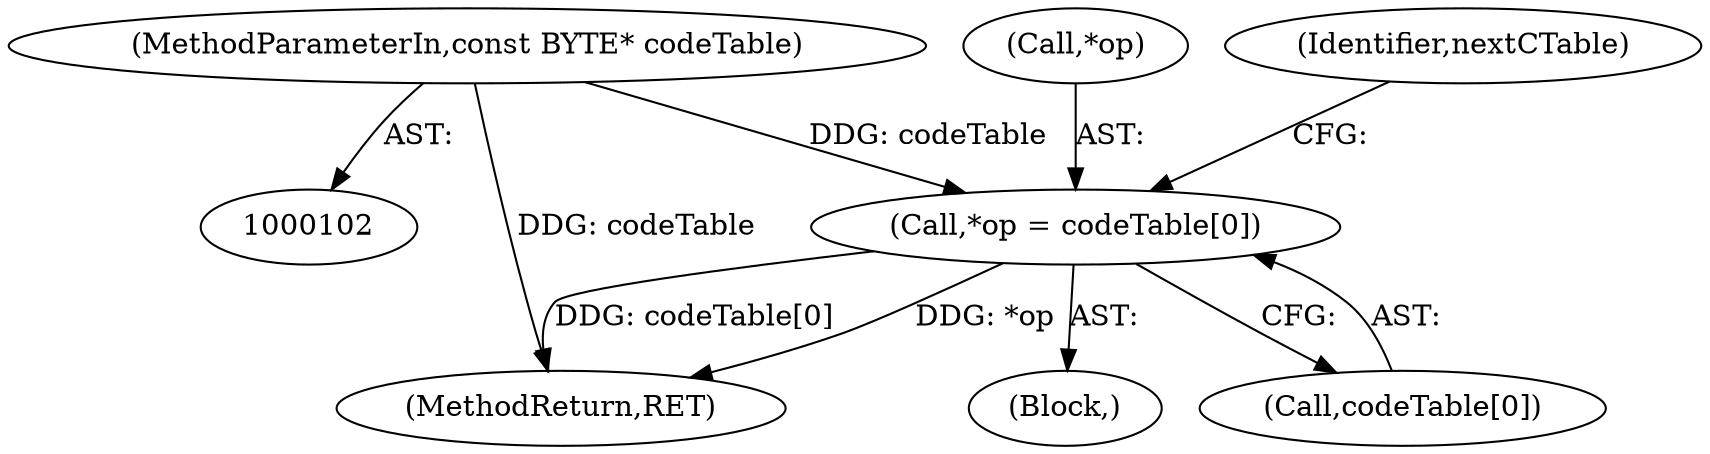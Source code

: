 digraph "0_zstd_3e5cdf1b6a85843e991d7d10f6a2567c15580da0@pointer" {
"1000110" [label="(MethodParameterIn,const BYTE* codeTable)"];
"1000135" [label="(Call,*op = codeTable[0])"];
"1000110" [label="(MethodParameterIn,const BYTE* codeTable)"];
"1000247" [label="(MethodReturn,RET)"];
"1000135" [label="(Call,*op = codeTable[0])"];
"1000136" [label="(Call,*op)"];
"1000133" [label="(Block,)"];
"1000143" [label="(Identifier,nextCTable)"];
"1000138" [label="(Call,codeTable[0])"];
"1000110" -> "1000102"  [label="AST: "];
"1000110" -> "1000247"  [label="DDG: codeTable"];
"1000110" -> "1000135"  [label="DDG: codeTable"];
"1000135" -> "1000133"  [label="AST: "];
"1000135" -> "1000138"  [label="CFG: "];
"1000136" -> "1000135"  [label="AST: "];
"1000138" -> "1000135"  [label="AST: "];
"1000143" -> "1000135"  [label="CFG: "];
"1000135" -> "1000247"  [label="DDG: *op"];
"1000135" -> "1000247"  [label="DDG: codeTable[0]"];
}
